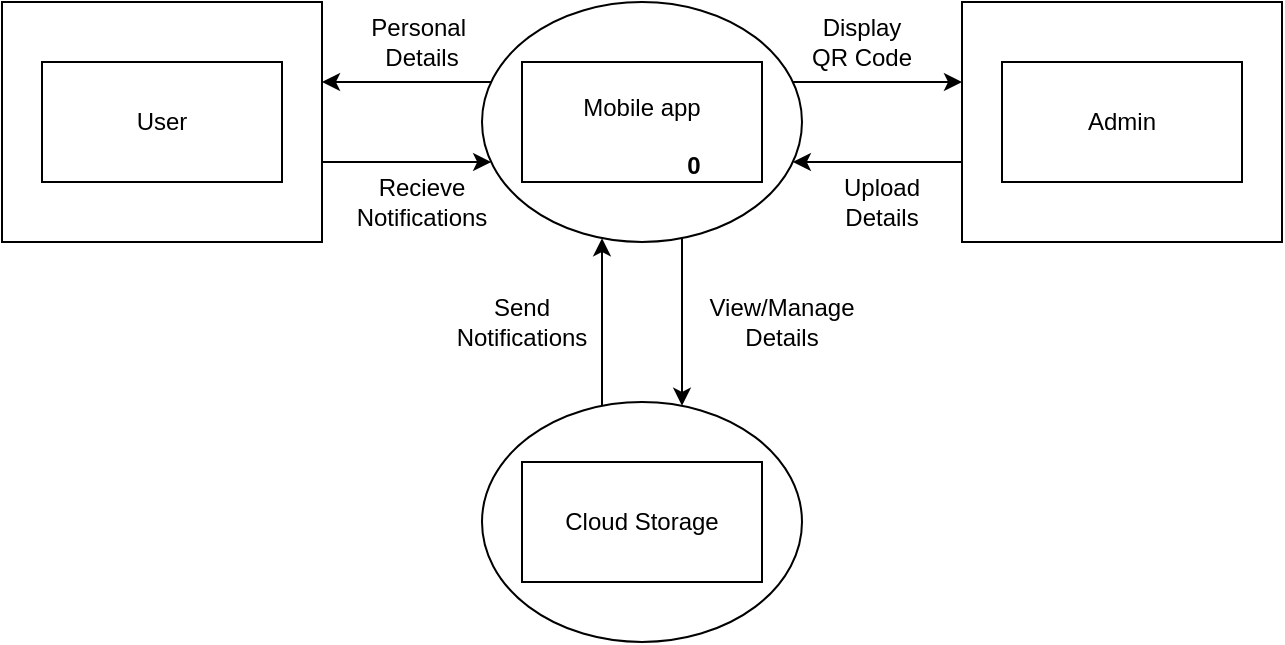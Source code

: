<mxfile version="14.1.9" type="github">
  <diagram id="kgpKYQtTHZ0yAKxKKP6v" name="Page-1">
    <mxGraphModel dx="868" dy="482" grid="1" gridSize="10" guides="1" tooltips="1" connect="1" arrows="1" fold="1" page="1" pageScale="1" pageWidth="850" pageHeight="1100" math="0" shadow="0">
      <root>
        <mxCell id="0" />
        <mxCell id="1" parent="0" />
        <mxCell id="_u2V--YpJAPxOqUbYUm2-3" value="" style="edgeStyle=orthogonalEdgeStyle;rounded=0;orthogonalLoop=1;jettySize=auto;html=1;" edge="1" parent="1" source="_u2V--YpJAPxOqUbYUm2-1" target="_u2V--YpJAPxOqUbYUm2-2">
          <mxGeometry relative="1" as="geometry">
            <Array as="points">
              <mxPoint x="460" y="280" />
              <mxPoint x="460" y="280" />
            </Array>
          </mxGeometry>
        </mxCell>
        <mxCell id="_u2V--YpJAPxOqUbYUm2-5" value="" style="edgeStyle=orthogonalEdgeStyle;rounded=0;orthogonalLoop=1;jettySize=auto;html=1;" edge="1" parent="1" source="_u2V--YpJAPxOqUbYUm2-1" target="_u2V--YpJAPxOqUbYUm2-4">
          <mxGeometry relative="1" as="geometry">
            <Array as="points">
              <mxPoint x="570" y="160" />
              <mxPoint x="570" y="160" />
            </Array>
          </mxGeometry>
        </mxCell>
        <mxCell id="_u2V--YpJAPxOqUbYUm2-7" value="" style="edgeStyle=orthogonalEdgeStyle;rounded=0;orthogonalLoop=1;jettySize=auto;html=1;" edge="1" parent="1" source="_u2V--YpJAPxOqUbYUm2-1" target="_u2V--YpJAPxOqUbYUm2-6">
          <mxGeometry relative="1" as="geometry">
            <Array as="points">
              <mxPoint x="320" y="160" />
              <mxPoint x="320" y="160" />
            </Array>
          </mxGeometry>
        </mxCell>
        <mxCell id="_u2V--YpJAPxOqUbYUm2-1" value="" style="ellipse;whiteSpace=wrap;html=1;" vertex="1" parent="1">
          <mxGeometry x="360" y="120" width="160" height="120" as="geometry" />
        </mxCell>
        <mxCell id="_u2V--YpJAPxOqUbYUm2-10" value="" style="edgeStyle=orthogonalEdgeStyle;rounded=0;orthogonalLoop=1;jettySize=auto;html=1;" edge="1" parent="1" source="_u2V--YpJAPxOqUbYUm2-2" target="_u2V--YpJAPxOqUbYUm2-1">
          <mxGeometry relative="1" as="geometry">
            <Array as="points">
              <mxPoint x="420" y="280" />
              <mxPoint x="420" y="280" />
            </Array>
          </mxGeometry>
        </mxCell>
        <mxCell id="_u2V--YpJAPxOqUbYUm2-2" value="" style="ellipse;whiteSpace=wrap;html=1;" vertex="1" parent="1">
          <mxGeometry x="360" y="320" width="160" height="120" as="geometry" />
        </mxCell>
        <mxCell id="_u2V--YpJAPxOqUbYUm2-9" value="" style="edgeStyle=orthogonalEdgeStyle;rounded=0;orthogonalLoop=1;jettySize=auto;html=1;" edge="1" parent="1" source="_u2V--YpJAPxOqUbYUm2-4" target="_u2V--YpJAPxOqUbYUm2-1">
          <mxGeometry relative="1" as="geometry">
            <Array as="points">
              <mxPoint x="560" y="200" />
              <mxPoint x="560" y="200" />
            </Array>
          </mxGeometry>
        </mxCell>
        <mxCell id="_u2V--YpJAPxOqUbYUm2-4" value="" style="whiteSpace=wrap;html=1;" vertex="1" parent="1">
          <mxGeometry x="600" y="120" width="160" height="120" as="geometry" />
        </mxCell>
        <mxCell id="_u2V--YpJAPxOqUbYUm2-8" value="" style="edgeStyle=orthogonalEdgeStyle;rounded=0;orthogonalLoop=1;jettySize=auto;html=1;" edge="1" parent="1" source="_u2V--YpJAPxOqUbYUm2-6" target="_u2V--YpJAPxOqUbYUm2-1">
          <mxGeometry relative="1" as="geometry">
            <Array as="points">
              <mxPoint x="320" y="200" />
              <mxPoint x="320" y="200" />
            </Array>
          </mxGeometry>
        </mxCell>
        <mxCell id="_u2V--YpJAPxOqUbYUm2-6" value="" style="whiteSpace=wrap;html=1;" vertex="1" parent="1">
          <mxGeometry x="120" y="120" width="160" height="120" as="geometry" />
        </mxCell>
        <mxCell id="_u2V--YpJAPxOqUbYUm2-12" value="Personal&amp;nbsp;&lt;br&gt;Details" style="text;html=1;strokeColor=none;fillColor=none;align=center;verticalAlign=middle;whiteSpace=wrap;rounded=0;" vertex="1" parent="1">
          <mxGeometry x="310" y="130" width="40" height="20" as="geometry" />
        </mxCell>
        <mxCell id="_u2V--YpJAPxOqUbYUm2-13" value="User" style="rounded=0;whiteSpace=wrap;html=1;" vertex="1" parent="1">
          <mxGeometry x="140" y="150" width="120" height="60" as="geometry" />
        </mxCell>
        <mxCell id="_u2V--YpJAPxOqUbYUm2-14" value="Admin" style="rounded=0;whiteSpace=wrap;html=1;" vertex="1" parent="1">
          <mxGeometry x="620" y="150" width="120" height="60" as="geometry" />
        </mxCell>
        <mxCell id="_u2V--YpJAPxOqUbYUm2-15" value="&lt;br&gt;Mobile app&lt;br&gt;&lt;div&gt;&lt;span&gt;&lt;br&gt;&lt;/span&gt;&lt;/div&gt;&lt;div style=&quot;text-align: right&quot;&gt;&lt;span&gt;&lt;b&gt;0&lt;/b&gt;&lt;/span&gt;&lt;/div&gt;" style="rounded=0;whiteSpace=wrap;html=1;align=center;" vertex="1" parent="1">
          <mxGeometry x="380" y="150" width="120" height="60" as="geometry" />
        </mxCell>
        <mxCell id="_u2V--YpJAPxOqUbYUm2-17" value="Cloud Storage" style="rounded=0;whiteSpace=wrap;html=1;" vertex="1" parent="1">
          <mxGeometry x="380" y="350" width="120" height="60" as="geometry" />
        </mxCell>
        <mxCell id="_u2V--YpJAPxOqUbYUm2-18" value="Recieve Notifications" style="text;html=1;strokeColor=none;fillColor=none;align=center;verticalAlign=middle;whiteSpace=wrap;rounded=0;" vertex="1" parent="1">
          <mxGeometry x="310" y="210" width="40" height="20" as="geometry" />
        </mxCell>
        <mxCell id="_u2V--YpJAPxOqUbYUm2-19" value="Display QR Code" style="text;html=1;strokeColor=none;fillColor=none;align=center;verticalAlign=middle;whiteSpace=wrap;rounded=0;" vertex="1" parent="1">
          <mxGeometry x="520" y="130" width="60" height="20" as="geometry" />
        </mxCell>
        <mxCell id="_u2V--YpJAPxOqUbYUm2-20" value="Upload Details" style="text;html=1;strokeColor=none;fillColor=none;align=center;verticalAlign=middle;whiteSpace=wrap;rounded=0;" vertex="1" parent="1">
          <mxGeometry x="540" y="210" width="40" height="20" as="geometry" />
        </mxCell>
        <mxCell id="_u2V--YpJAPxOqUbYUm2-21" value="Send Notifications" style="text;html=1;strokeColor=none;fillColor=none;align=center;verticalAlign=middle;whiteSpace=wrap;rounded=0;" vertex="1" parent="1">
          <mxGeometry x="360" y="270" width="40" height="20" as="geometry" />
        </mxCell>
        <mxCell id="_u2V--YpJAPxOqUbYUm2-22" value="View/Manage Details" style="text;html=1;strokeColor=none;fillColor=none;align=center;verticalAlign=middle;whiteSpace=wrap;rounded=0;direction=west;" vertex="1" parent="1">
          <mxGeometry x="490" y="270" width="40" height="20" as="geometry" />
        </mxCell>
      </root>
    </mxGraphModel>
  </diagram>
</mxfile>
